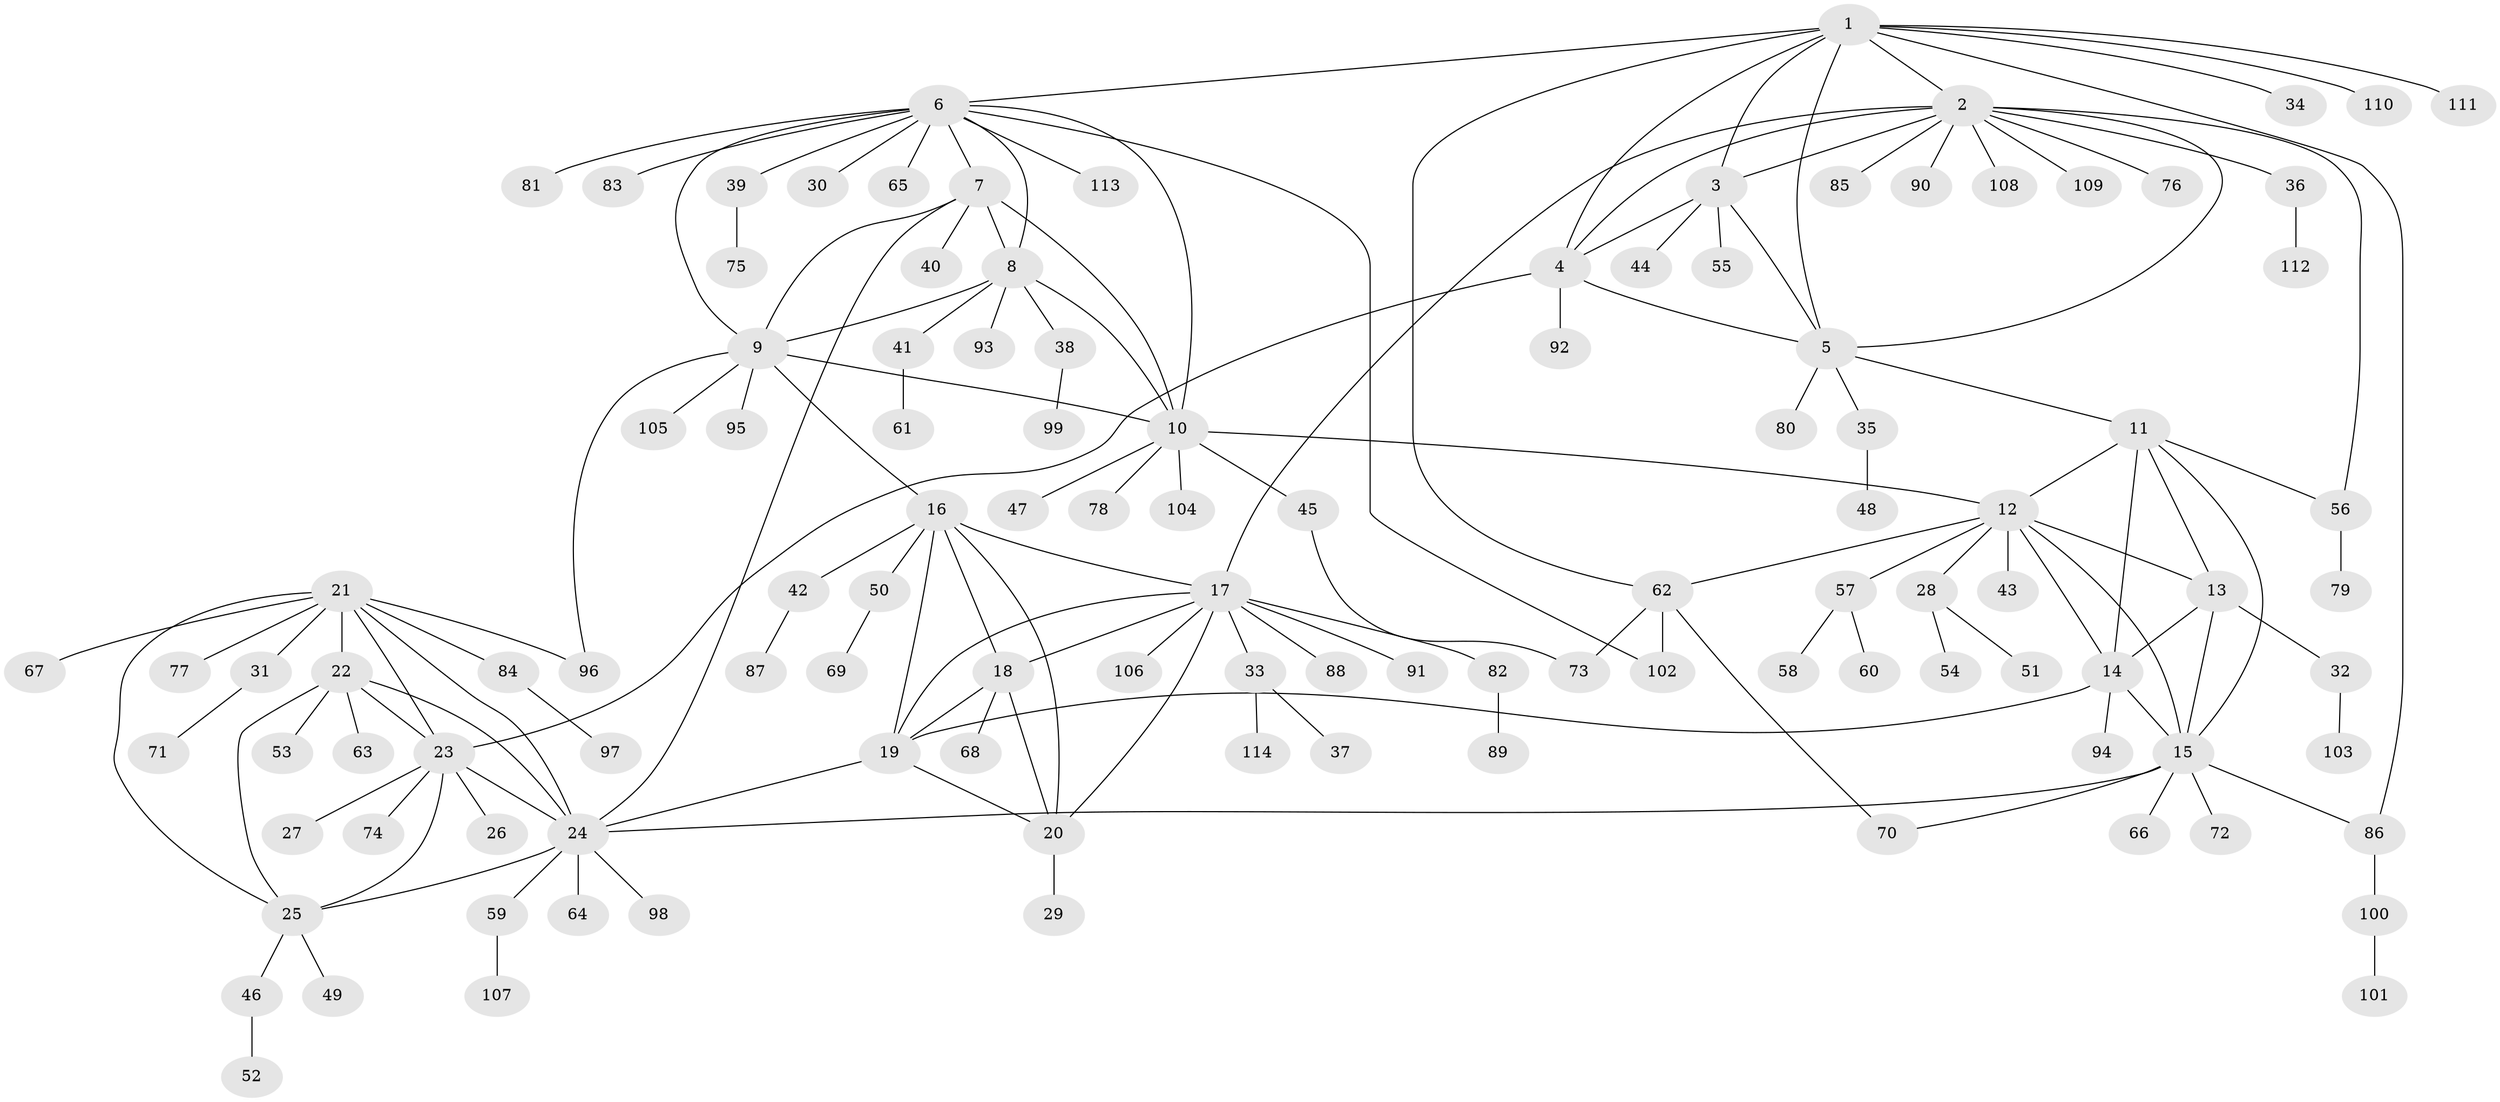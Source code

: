 // Generated by graph-tools (version 1.1) at 2025/26/03/09/25 03:26:43]
// undirected, 114 vertices, 156 edges
graph export_dot {
graph [start="1"]
  node [color=gray90,style=filled];
  1;
  2;
  3;
  4;
  5;
  6;
  7;
  8;
  9;
  10;
  11;
  12;
  13;
  14;
  15;
  16;
  17;
  18;
  19;
  20;
  21;
  22;
  23;
  24;
  25;
  26;
  27;
  28;
  29;
  30;
  31;
  32;
  33;
  34;
  35;
  36;
  37;
  38;
  39;
  40;
  41;
  42;
  43;
  44;
  45;
  46;
  47;
  48;
  49;
  50;
  51;
  52;
  53;
  54;
  55;
  56;
  57;
  58;
  59;
  60;
  61;
  62;
  63;
  64;
  65;
  66;
  67;
  68;
  69;
  70;
  71;
  72;
  73;
  74;
  75;
  76;
  77;
  78;
  79;
  80;
  81;
  82;
  83;
  84;
  85;
  86;
  87;
  88;
  89;
  90;
  91;
  92;
  93;
  94;
  95;
  96;
  97;
  98;
  99;
  100;
  101;
  102;
  103;
  104;
  105;
  106;
  107;
  108;
  109;
  110;
  111;
  112;
  113;
  114;
  1 -- 2;
  1 -- 3;
  1 -- 4;
  1 -- 5;
  1 -- 6;
  1 -- 34;
  1 -- 62;
  1 -- 86;
  1 -- 110;
  1 -- 111;
  2 -- 3;
  2 -- 4;
  2 -- 5;
  2 -- 17;
  2 -- 36;
  2 -- 56;
  2 -- 76;
  2 -- 85;
  2 -- 90;
  2 -- 108;
  2 -- 109;
  3 -- 4;
  3 -- 5;
  3 -- 44;
  3 -- 55;
  4 -- 5;
  4 -- 23;
  4 -- 92;
  5 -- 11;
  5 -- 35;
  5 -- 80;
  6 -- 7;
  6 -- 8;
  6 -- 9;
  6 -- 10;
  6 -- 30;
  6 -- 39;
  6 -- 65;
  6 -- 81;
  6 -- 83;
  6 -- 102;
  6 -- 113;
  7 -- 8;
  7 -- 9;
  7 -- 10;
  7 -- 24;
  7 -- 40;
  8 -- 9;
  8 -- 10;
  8 -- 38;
  8 -- 41;
  8 -- 93;
  9 -- 10;
  9 -- 16;
  9 -- 95;
  9 -- 96;
  9 -- 105;
  10 -- 12;
  10 -- 45;
  10 -- 47;
  10 -- 78;
  10 -- 104;
  11 -- 12;
  11 -- 13;
  11 -- 14;
  11 -- 15;
  11 -- 56;
  12 -- 13;
  12 -- 14;
  12 -- 15;
  12 -- 28;
  12 -- 43;
  12 -- 57;
  12 -- 62;
  13 -- 14;
  13 -- 15;
  13 -- 32;
  14 -- 15;
  14 -- 19;
  14 -- 94;
  15 -- 24;
  15 -- 66;
  15 -- 70;
  15 -- 72;
  15 -- 86;
  16 -- 17;
  16 -- 18;
  16 -- 19;
  16 -- 20;
  16 -- 42;
  16 -- 50;
  17 -- 18;
  17 -- 19;
  17 -- 20;
  17 -- 33;
  17 -- 82;
  17 -- 88;
  17 -- 91;
  17 -- 106;
  18 -- 19;
  18 -- 20;
  18 -- 68;
  19 -- 20;
  19 -- 24;
  20 -- 29;
  21 -- 22;
  21 -- 23;
  21 -- 24;
  21 -- 25;
  21 -- 31;
  21 -- 67;
  21 -- 77;
  21 -- 84;
  21 -- 96;
  22 -- 23;
  22 -- 24;
  22 -- 25;
  22 -- 53;
  22 -- 63;
  23 -- 24;
  23 -- 25;
  23 -- 26;
  23 -- 27;
  23 -- 74;
  24 -- 25;
  24 -- 59;
  24 -- 64;
  24 -- 98;
  25 -- 46;
  25 -- 49;
  28 -- 51;
  28 -- 54;
  31 -- 71;
  32 -- 103;
  33 -- 37;
  33 -- 114;
  35 -- 48;
  36 -- 112;
  38 -- 99;
  39 -- 75;
  41 -- 61;
  42 -- 87;
  45 -- 73;
  46 -- 52;
  50 -- 69;
  56 -- 79;
  57 -- 58;
  57 -- 60;
  59 -- 107;
  62 -- 70;
  62 -- 73;
  62 -- 102;
  82 -- 89;
  84 -- 97;
  86 -- 100;
  100 -- 101;
}
